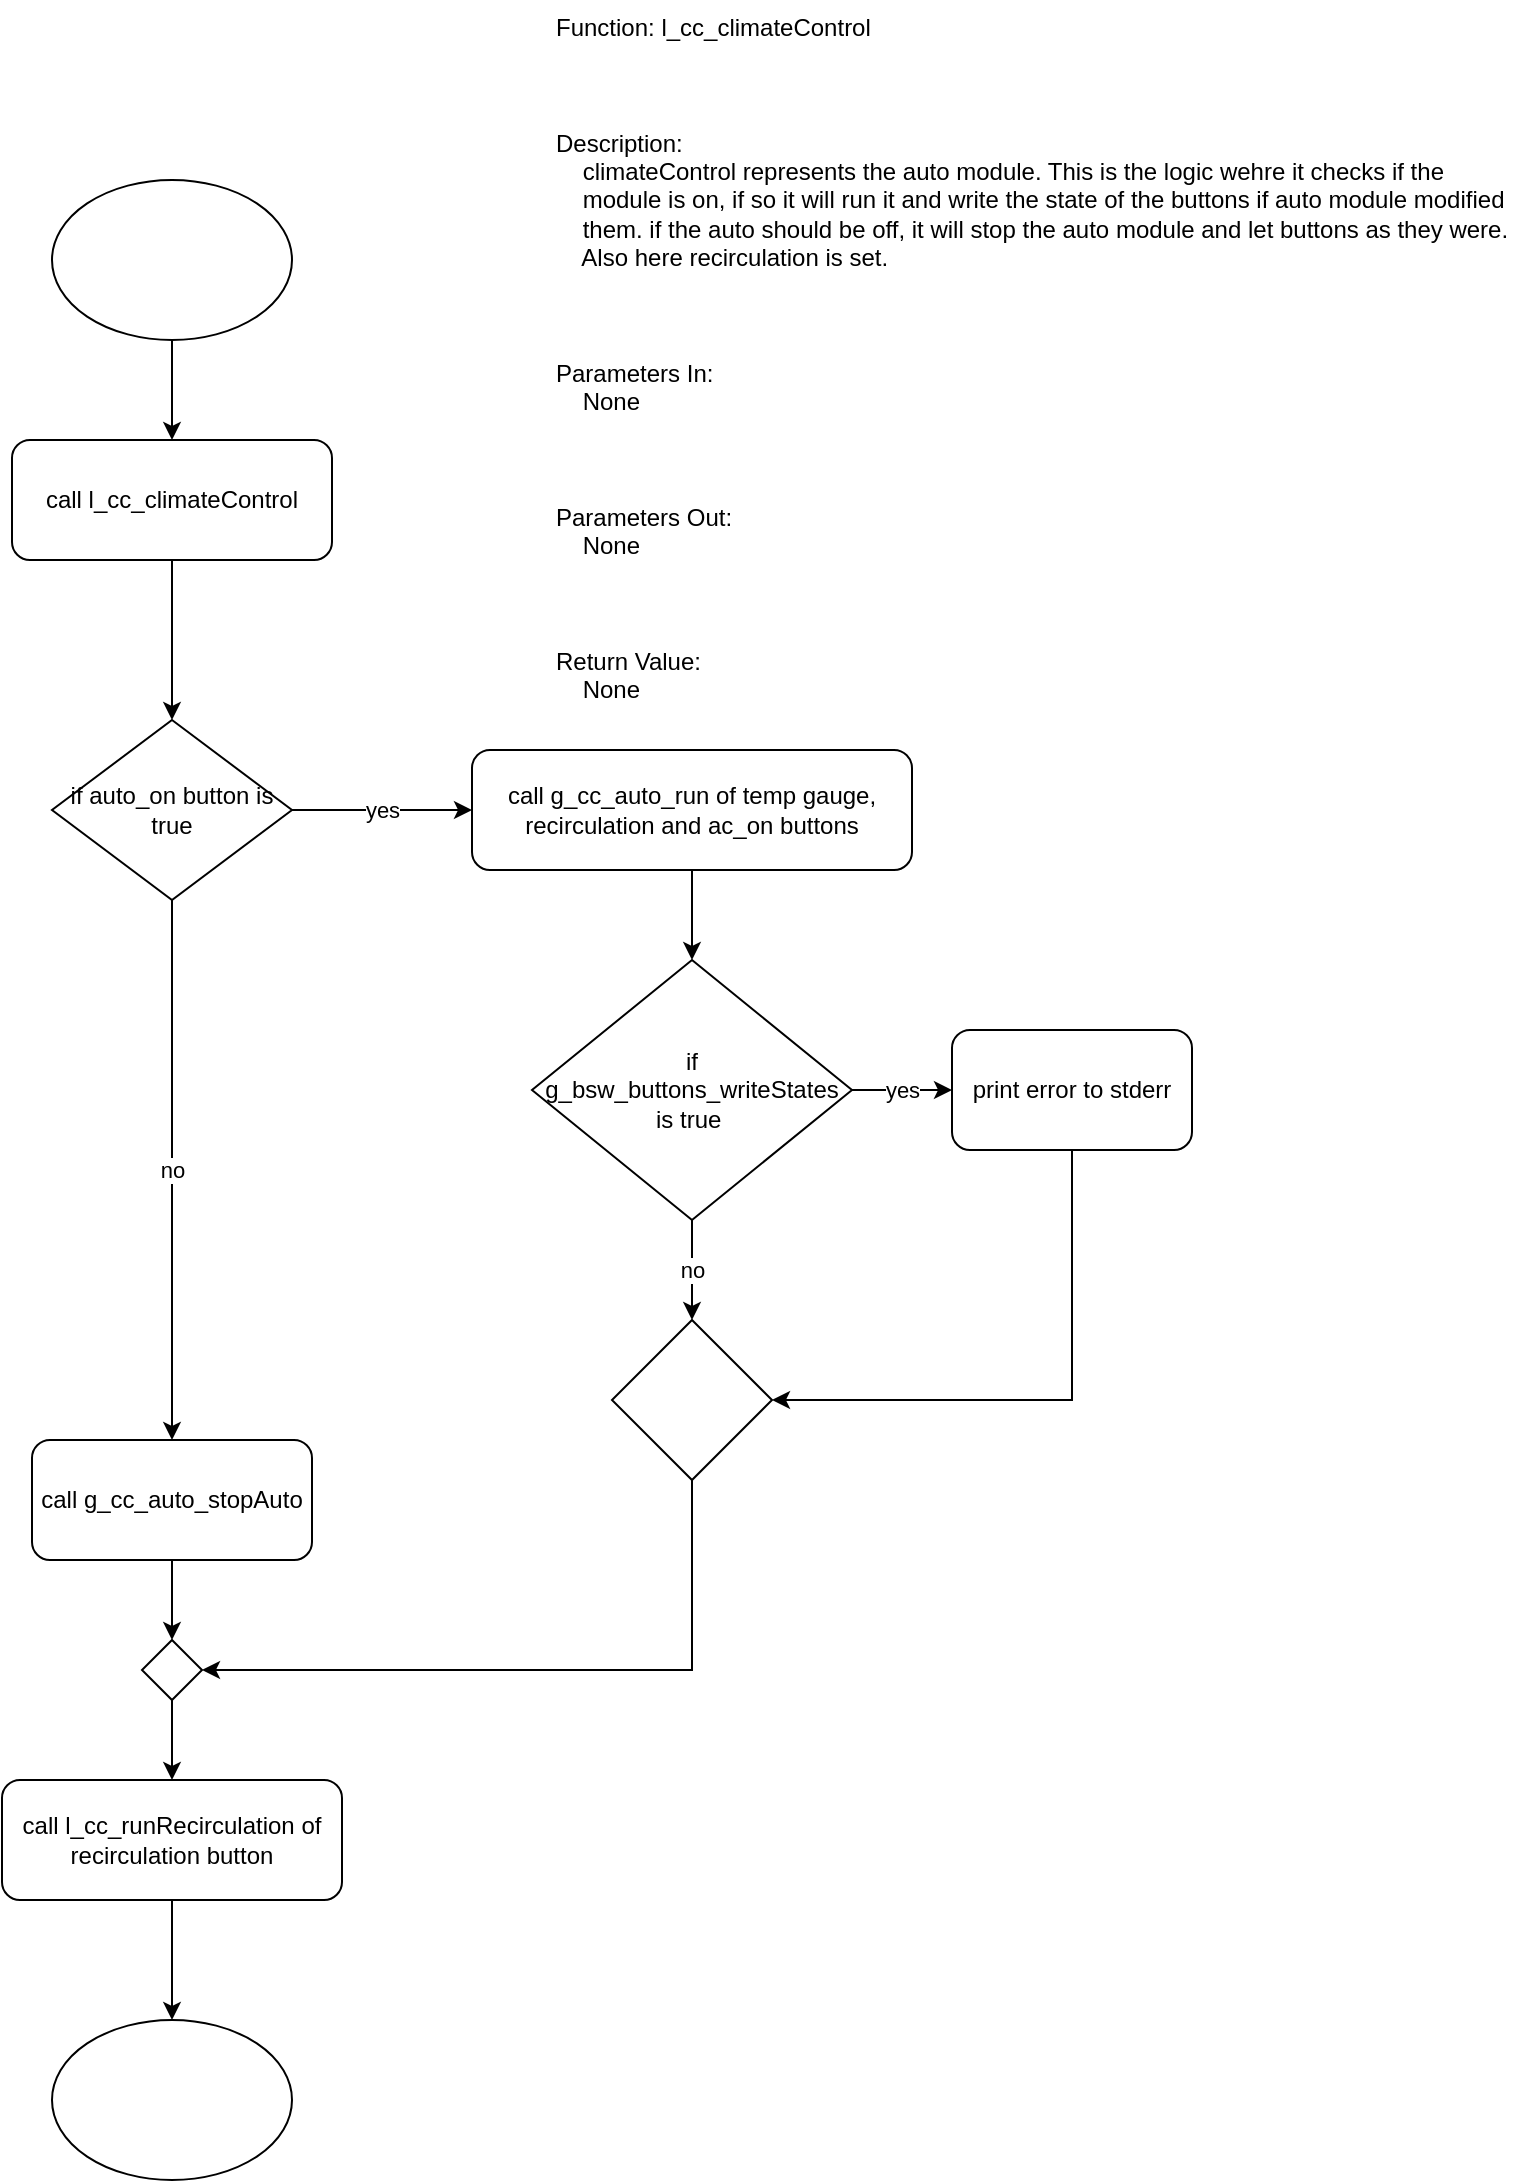 <mxfile version="21.6.6" type="device">
  <diagram name="Page-1" id="CH8exO0Ey2P9Tq_L_rBI">
    <mxGraphModel dx="1376" dy="768" grid="1" gridSize="10" guides="1" tooltips="1" connect="1" arrows="1" fold="1" page="1" pageScale="1" pageWidth="850" pageHeight="1100" background="#ffffff" math="0" shadow="0">
      <root>
        <mxCell id="0" />
        <mxCell id="1" parent="0" />
        <mxCell id="3NI03-_VpvEsK3_L-M7L-2" style="edgeStyle=orthogonalEdgeStyle;rounded=0;orthogonalLoop=1;jettySize=auto;html=1;" edge="1" parent="1" source="3NI03-_VpvEsK3_L-M7L-1" target="3NI03-_VpvEsK3_L-M7L-3">
          <mxGeometry relative="1" as="geometry">
            <mxPoint x="180" y="250" as="targetPoint" />
          </mxGeometry>
        </mxCell>
        <mxCell id="3NI03-_VpvEsK3_L-M7L-1" value="" style="ellipse;whiteSpace=wrap;html=1;" vertex="1" parent="1">
          <mxGeometry x="120" y="90" width="120" height="80" as="geometry" />
        </mxCell>
        <mxCell id="3NI03-_VpvEsK3_L-M7L-5" style="edgeStyle=orthogonalEdgeStyle;rounded=0;orthogonalLoop=1;jettySize=auto;html=1;" edge="1" parent="1" source="3NI03-_VpvEsK3_L-M7L-3" target="3NI03-_VpvEsK3_L-M7L-6">
          <mxGeometry relative="1" as="geometry">
            <mxPoint x="180" y="400" as="targetPoint" />
          </mxGeometry>
        </mxCell>
        <mxCell id="3NI03-_VpvEsK3_L-M7L-3" value="call&amp;nbsp;l_cc_climateControl" style="rounded=1;whiteSpace=wrap;html=1;" vertex="1" parent="1">
          <mxGeometry x="100" y="220" width="160" height="60" as="geometry" />
        </mxCell>
        <mxCell id="3NI03-_VpvEsK3_L-M7L-4" value="Function: l_cc_climateControl&#xa;&#xa;&#xa;&#xa;Description:&#xa;    climateControl represents the auto module. This is the logic wehre it checks if the &#xa;    module is on, if so it will run it and write the state of the buttons if auto module modified&#xa;    them. if the auto should be off, it will stop the auto module and let buttons as they were.&#xa;    Also here recirculation is set.&#xa;&#xa;&#xa;&#xa;Parameters In:&#xa;    None&#xa;&#xa;&#xa;&#xa;Parameters Out:&#xa;    None&#xa;&#xa;&#xa;&#xa;Return Value:&#xa;    None" style="text;whiteSpace=wrap;" vertex="1" parent="1">
          <mxGeometry x="370" width="480" height="370" as="geometry" />
        </mxCell>
        <mxCell id="3NI03-_VpvEsK3_L-M7L-7" value="no" style="edgeStyle=orthogonalEdgeStyle;rounded=0;orthogonalLoop=1;jettySize=auto;html=1;" edge="1" parent="1" source="3NI03-_VpvEsK3_L-M7L-6" target="3NI03-_VpvEsK3_L-M7L-8">
          <mxGeometry relative="1" as="geometry">
            <mxPoint x="180" y="540" as="targetPoint" />
          </mxGeometry>
        </mxCell>
        <mxCell id="3NI03-_VpvEsK3_L-M7L-15" value="yes" style="edgeStyle=orthogonalEdgeStyle;rounded=0;orthogonalLoop=1;jettySize=auto;html=1;" edge="1" parent="1" source="3NI03-_VpvEsK3_L-M7L-6" target="3NI03-_VpvEsK3_L-M7L-16">
          <mxGeometry relative="1" as="geometry">
            <mxPoint x="390" y="405" as="targetPoint" />
          </mxGeometry>
        </mxCell>
        <mxCell id="3NI03-_VpvEsK3_L-M7L-6" value="if auto_on button is true" style="rhombus;whiteSpace=wrap;html=1;" vertex="1" parent="1">
          <mxGeometry x="120" y="360" width="120" height="90" as="geometry" />
        </mxCell>
        <mxCell id="3NI03-_VpvEsK3_L-M7L-9" style="edgeStyle=orthogonalEdgeStyle;rounded=0;orthogonalLoop=1;jettySize=auto;html=1;" edge="1" parent="1" source="3NI03-_VpvEsK3_L-M7L-8" target="3NI03-_VpvEsK3_L-M7L-10">
          <mxGeometry relative="1" as="geometry">
            <mxPoint x="180" y="840" as="targetPoint" />
          </mxGeometry>
        </mxCell>
        <mxCell id="3NI03-_VpvEsK3_L-M7L-8" value="call g_cc_auto_stopAuto" style="rounded=1;whiteSpace=wrap;html=1;" vertex="1" parent="1">
          <mxGeometry x="110" y="720" width="140" height="60" as="geometry" />
        </mxCell>
        <mxCell id="3NI03-_VpvEsK3_L-M7L-11" style="edgeStyle=orthogonalEdgeStyle;rounded=0;orthogonalLoop=1;jettySize=auto;html=1;" edge="1" parent="1" source="3NI03-_VpvEsK3_L-M7L-10" target="3NI03-_VpvEsK3_L-M7L-12">
          <mxGeometry relative="1" as="geometry">
            <mxPoint x="180" y="910" as="targetPoint" />
          </mxGeometry>
        </mxCell>
        <mxCell id="3NI03-_VpvEsK3_L-M7L-10" value="" style="rhombus;whiteSpace=wrap;html=1;" vertex="1" parent="1">
          <mxGeometry x="165" y="820" width="30" height="30" as="geometry" />
        </mxCell>
        <mxCell id="3NI03-_VpvEsK3_L-M7L-13" style="edgeStyle=orthogonalEdgeStyle;rounded=0;orthogonalLoop=1;jettySize=auto;html=1;" edge="1" parent="1" source="3NI03-_VpvEsK3_L-M7L-12" target="3NI03-_VpvEsK3_L-M7L-14">
          <mxGeometry relative="1" as="geometry">
            <mxPoint x="180" y="1000" as="targetPoint" />
          </mxGeometry>
        </mxCell>
        <mxCell id="3NI03-_VpvEsK3_L-M7L-12" value="call l_cc_runRecirculation of recirculation button" style="rounded=1;whiteSpace=wrap;html=1;" vertex="1" parent="1">
          <mxGeometry x="95" y="890" width="170" height="60" as="geometry" />
        </mxCell>
        <mxCell id="3NI03-_VpvEsK3_L-M7L-14" value="" style="ellipse;whiteSpace=wrap;html=1;" vertex="1" parent="1">
          <mxGeometry x="120" y="1010" width="120" height="80" as="geometry" />
        </mxCell>
        <mxCell id="3NI03-_VpvEsK3_L-M7L-17" style="edgeStyle=orthogonalEdgeStyle;rounded=0;orthogonalLoop=1;jettySize=auto;html=1;" edge="1" parent="1" source="3NI03-_VpvEsK3_L-M7L-16" target="3NI03-_VpvEsK3_L-M7L-18">
          <mxGeometry relative="1" as="geometry">
            <mxPoint x="440" y="510" as="targetPoint" />
          </mxGeometry>
        </mxCell>
        <mxCell id="3NI03-_VpvEsK3_L-M7L-16" value="call g_cc_auto_run of temp gauge, recirculation and ac_on buttons" style="rounded=1;whiteSpace=wrap;html=1;" vertex="1" parent="1">
          <mxGeometry x="330" y="375" width="220" height="60" as="geometry" />
        </mxCell>
        <mxCell id="3NI03-_VpvEsK3_L-M7L-19" value="yes" style="edgeStyle=orthogonalEdgeStyle;rounded=0;orthogonalLoop=1;jettySize=auto;html=1;" edge="1" parent="1" source="3NI03-_VpvEsK3_L-M7L-18" target="3NI03-_VpvEsK3_L-M7L-20">
          <mxGeometry relative="1" as="geometry">
            <mxPoint x="590" y="545" as="targetPoint" />
          </mxGeometry>
        </mxCell>
        <mxCell id="3NI03-_VpvEsK3_L-M7L-22" value="no" style="edgeStyle=orthogonalEdgeStyle;rounded=0;orthogonalLoop=1;jettySize=auto;html=1;" edge="1" parent="1" source="3NI03-_VpvEsK3_L-M7L-18" target="3NI03-_VpvEsK3_L-M7L-23">
          <mxGeometry relative="1" as="geometry">
            <mxPoint x="440" y="670" as="targetPoint" />
          </mxGeometry>
        </mxCell>
        <mxCell id="3NI03-_VpvEsK3_L-M7L-18" value="if &lt;br&gt;g_bsw_buttons_writeStates&lt;br&gt;is true&amp;nbsp;" style="rhombus;whiteSpace=wrap;html=1;" vertex="1" parent="1">
          <mxGeometry x="360" y="480" width="160" height="130" as="geometry" />
        </mxCell>
        <mxCell id="3NI03-_VpvEsK3_L-M7L-21" style="edgeStyle=orthogonalEdgeStyle;rounded=0;orthogonalLoop=1;jettySize=auto;html=1;entryX=1;entryY=0.5;entryDx=0;entryDy=0;" edge="1" parent="1" source="3NI03-_VpvEsK3_L-M7L-20" target="3NI03-_VpvEsK3_L-M7L-23">
          <mxGeometry relative="1" as="geometry">
            <mxPoint x="630" y="650" as="targetPoint" />
            <Array as="points">
              <mxPoint x="630" y="700" />
            </Array>
          </mxGeometry>
        </mxCell>
        <mxCell id="3NI03-_VpvEsK3_L-M7L-20" value="print error to stderr" style="rounded=1;whiteSpace=wrap;html=1;" vertex="1" parent="1">
          <mxGeometry x="570" y="515" width="120" height="60" as="geometry" />
        </mxCell>
        <mxCell id="3NI03-_VpvEsK3_L-M7L-24" style="edgeStyle=orthogonalEdgeStyle;rounded=0;orthogonalLoop=1;jettySize=auto;html=1;entryX=1;entryY=0.5;entryDx=0;entryDy=0;" edge="1" parent="1" source="3NI03-_VpvEsK3_L-M7L-23" target="3NI03-_VpvEsK3_L-M7L-10">
          <mxGeometry relative="1" as="geometry">
            <Array as="points">
              <mxPoint x="440" y="835" />
            </Array>
          </mxGeometry>
        </mxCell>
        <mxCell id="3NI03-_VpvEsK3_L-M7L-23" value="" style="rhombus;whiteSpace=wrap;html=1;" vertex="1" parent="1">
          <mxGeometry x="400" y="660" width="80" height="80" as="geometry" />
        </mxCell>
      </root>
    </mxGraphModel>
  </diagram>
</mxfile>
